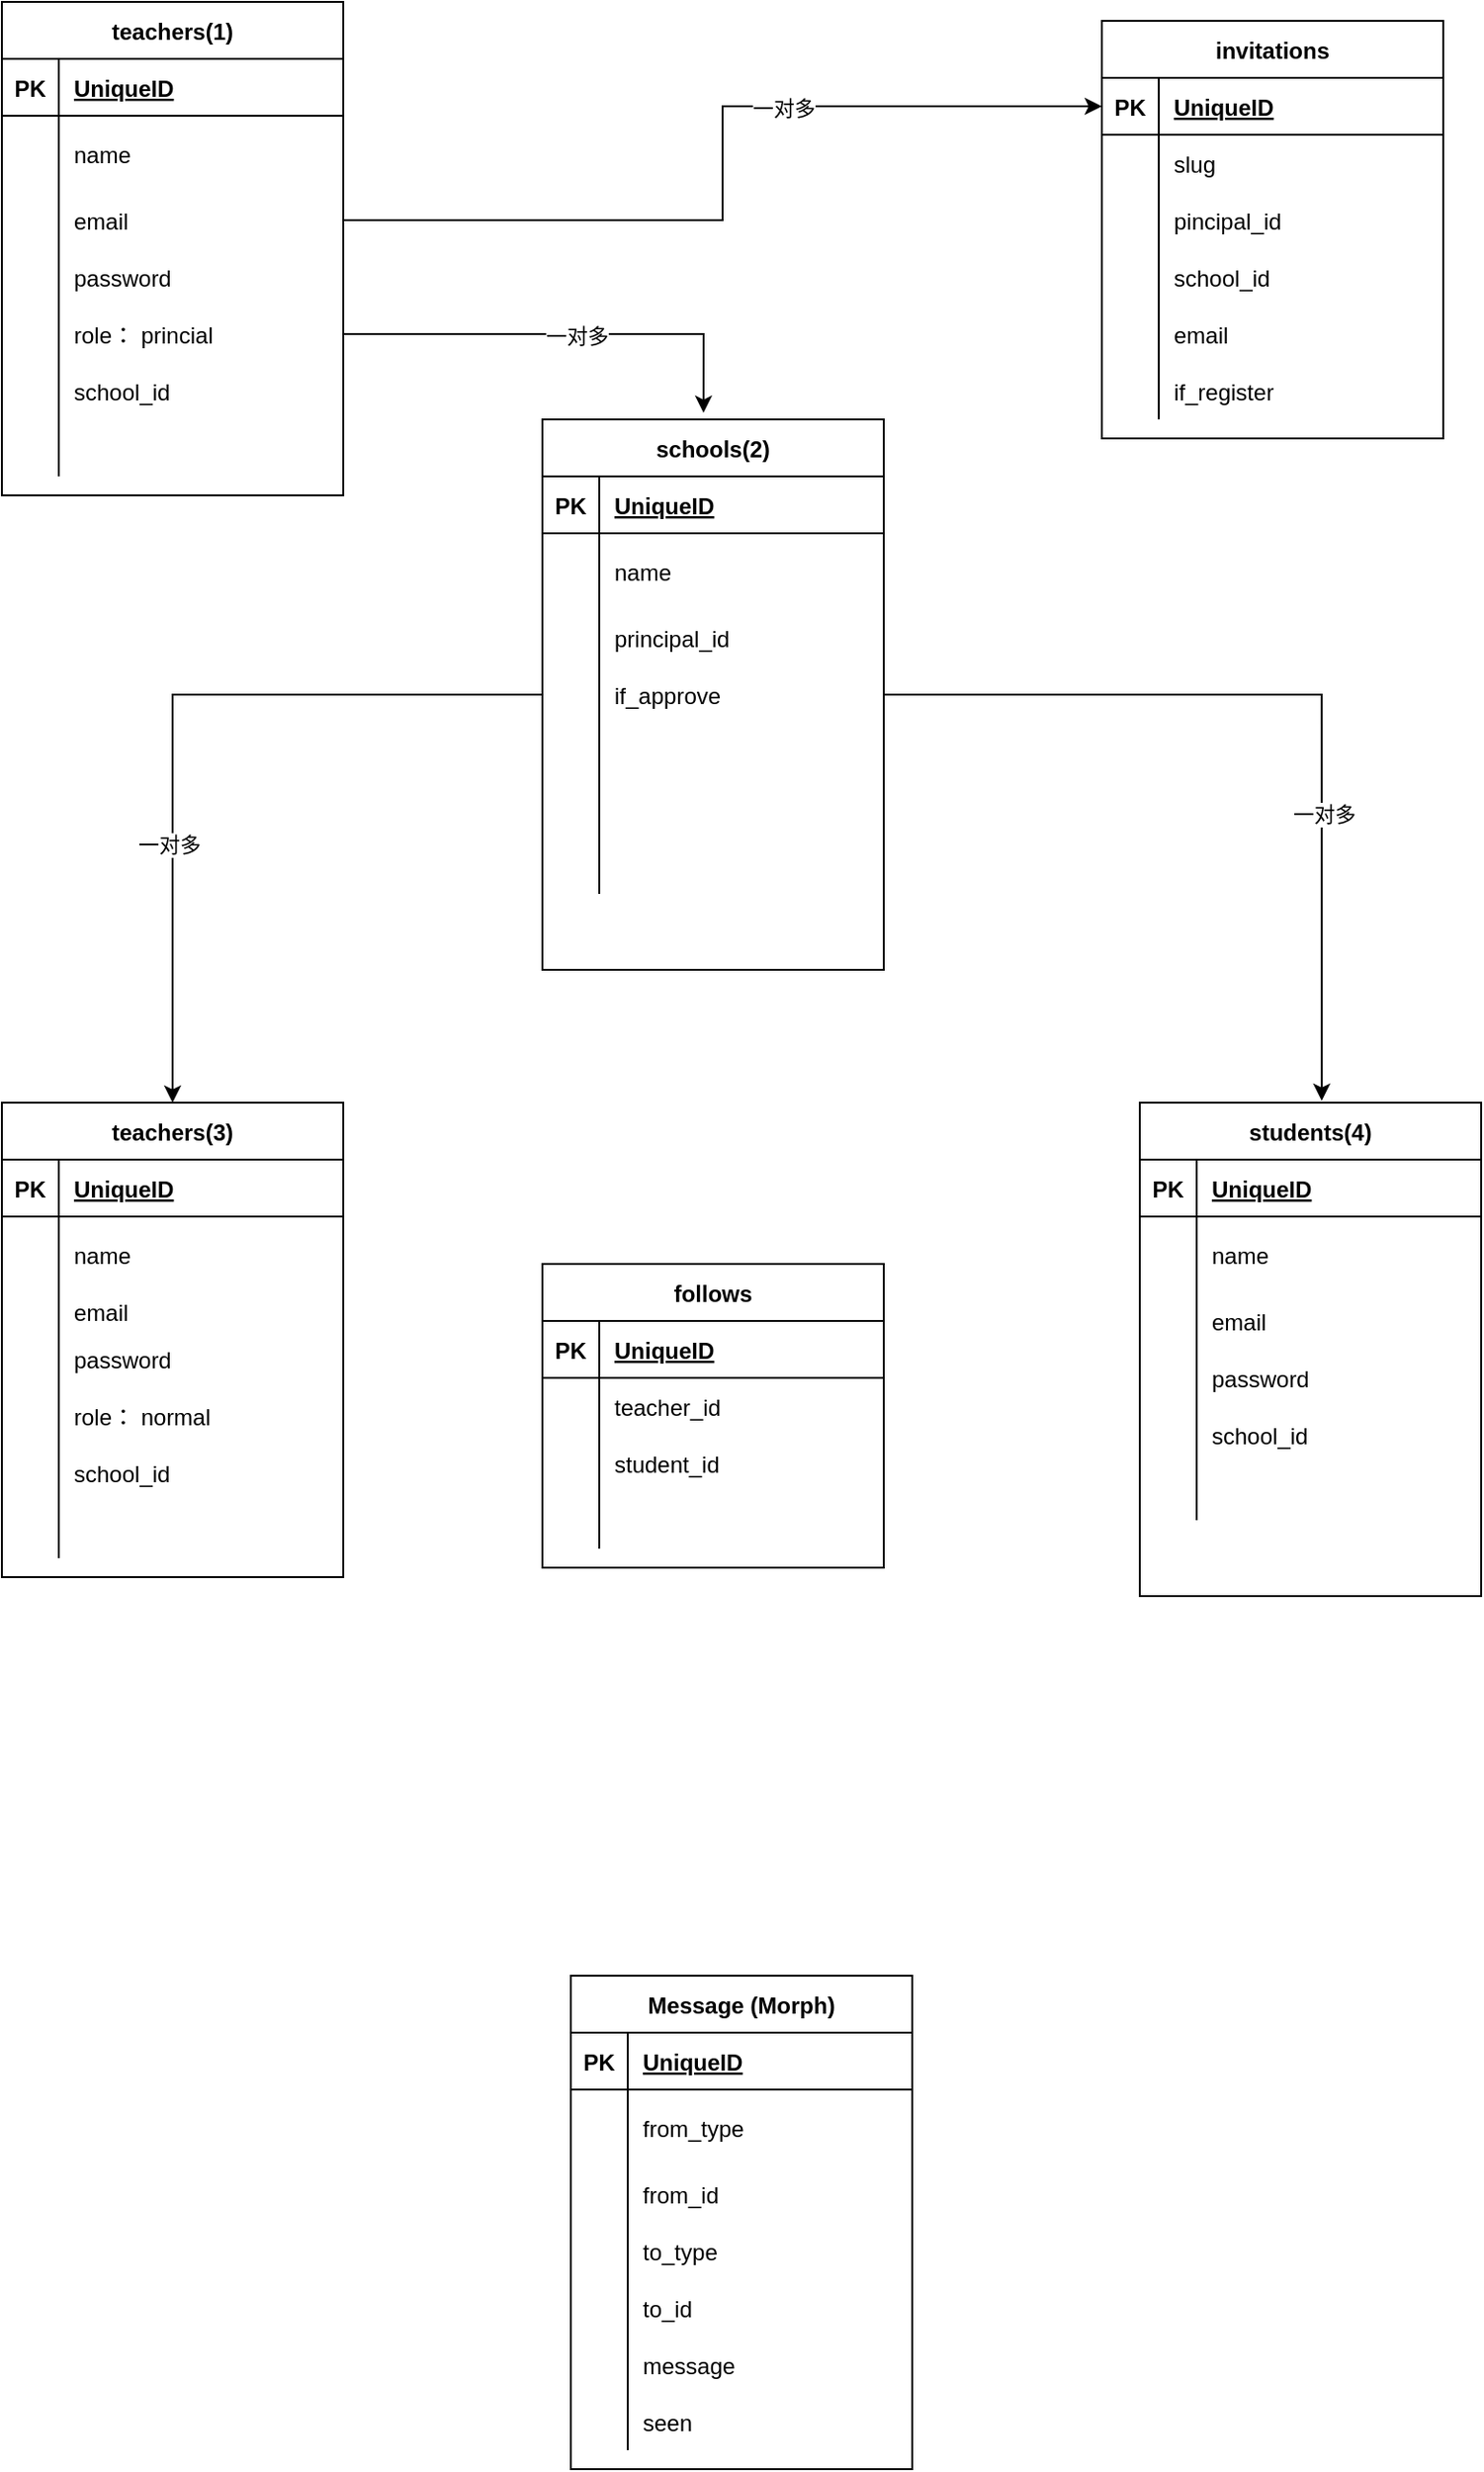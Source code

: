 <mxfile version="15.2.7" type="device"><diagram id="B4UhLJnfFeVCslW86T5w" name="第 1 页"><mxGraphModel dx="1194" dy="1308" grid="1" gridSize="10" guides="1" tooltips="1" connect="1" arrows="1" fold="1" page="1" pageScale="1" pageWidth="850" pageHeight="1100" math="0" shadow="0"><root><mxCell id="0"/><mxCell id="1" parent="0"/><mxCell id="qLatQHyjgsMIK_36WJ_R-4" value="teachers(3)" style="shape=table;startSize=30;container=1;collapsible=1;childLayout=tableLayout;fixedRows=1;rowLines=0;fontStyle=1;align=center;resizeLast=1;" vertex="1" parent="1"><mxGeometry x="35" y="660" width="180" height="250" as="geometry"/></mxCell><mxCell id="qLatQHyjgsMIK_36WJ_R-5" value="" style="shape=partialRectangle;collapsible=0;dropTarget=0;pointerEvents=0;fillColor=none;top=0;left=0;bottom=1;right=0;points=[[0,0.5],[1,0.5]];portConstraint=eastwest;" vertex="1" parent="qLatQHyjgsMIK_36WJ_R-4"><mxGeometry y="30" width="180" height="30" as="geometry"/></mxCell><mxCell id="qLatQHyjgsMIK_36WJ_R-6" value="PK" style="shape=partialRectangle;connectable=0;fillColor=none;top=0;left=0;bottom=0;right=0;fontStyle=1;overflow=hidden;" vertex="1" parent="qLatQHyjgsMIK_36WJ_R-5"><mxGeometry width="30" height="30" as="geometry"/></mxCell><mxCell id="qLatQHyjgsMIK_36WJ_R-7" value="UniqueID" style="shape=partialRectangle;connectable=0;fillColor=none;top=0;left=0;bottom=0;right=0;align=left;spacingLeft=6;fontStyle=5;overflow=hidden;" vertex="1" parent="qLatQHyjgsMIK_36WJ_R-5"><mxGeometry x="30" width="150" height="30" as="geometry"/></mxCell><mxCell id="qLatQHyjgsMIK_36WJ_R-8" value="" style="shape=partialRectangle;collapsible=0;dropTarget=0;pointerEvents=0;fillColor=none;top=0;left=0;bottom=0;right=0;points=[[0,0.5],[1,0.5]];portConstraint=eastwest;" vertex="1" parent="qLatQHyjgsMIK_36WJ_R-4"><mxGeometry y="60" width="180" height="40" as="geometry"/></mxCell><mxCell id="qLatQHyjgsMIK_36WJ_R-9" value="" style="shape=partialRectangle;connectable=0;fillColor=none;top=0;left=0;bottom=0;right=0;editable=1;overflow=hidden;" vertex="1" parent="qLatQHyjgsMIK_36WJ_R-8"><mxGeometry width="30" height="40" as="geometry"/></mxCell><mxCell id="qLatQHyjgsMIK_36WJ_R-10" value="name" style="shape=partialRectangle;connectable=0;fillColor=none;top=0;left=0;bottom=0;right=0;align=left;spacingLeft=6;overflow=hidden;" vertex="1" parent="qLatQHyjgsMIK_36WJ_R-8"><mxGeometry x="30" width="150" height="40" as="geometry"/></mxCell><mxCell id="qLatQHyjgsMIK_36WJ_R-11" value="" style="shape=partialRectangle;collapsible=0;dropTarget=0;pointerEvents=0;fillColor=none;top=0;left=0;bottom=0;right=0;points=[[0,0.5],[1,0.5]];portConstraint=eastwest;" vertex="1" parent="qLatQHyjgsMIK_36WJ_R-4"><mxGeometry y="100" width="180" height="20" as="geometry"/></mxCell><mxCell id="qLatQHyjgsMIK_36WJ_R-12" value="" style="shape=partialRectangle;connectable=0;fillColor=none;top=0;left=0;bottom=0;right=0;editable=1;overflow=hidden;" vertex="1" parent="qLatQHyjgsMIK_36WJ_R-11"><mxGeometry width="30" height="20" as="geometry"/></mxCell><mxCell id="qLatQHyjgsMIK_36WJ_R-13" value="email" style="shape=partialRectangle;connectable=0;fillColor=none;top=0;left=0;bottom=0;right=0;align=left;spacingLeft=6;overflow=hidden;" vertex="1" parent="qLatQHyjgsMIK_36WJ_R-11"><mxGeometry x="30" width="150" height="20" as="geometry"/></mxCell><mxCell id="qLatQHyjgsMIK_36WJ_R-30" value="" style="shape=partialRectangle;collapsible=0;dropTarget=0;pointerEvents=0;fillColor=none;top=0;left=0;bottom=0;right=0;points=[[0,0.5],[1,0.5]];portConstraint=eastwest;" vertex="1" parent="qLatQHyjgsMIK_36WJ_R-4"><mxGeometry y="120" width="180" height="30" as="geometry"/></mxCell><mxCell id="qLatQHyjgsMIK_36WJ_R-31" value="" style="shape=partialRectangle;connectable=0;fillColor=none;top=0;left=0;bottom=0;right=0;editable=1;overflow=hidden;" vertex="1" parent="qLatQHyjgsMIK_36WJ_R-30"><mxGeometry width="30" height="30" as="geometry"/></mxCell><mxCell id="qLatQHyjgsMIK_36WJ_R-32" value="password" style="shape=partialRectangle;connectable=0;fillColor=none;top=0;left=0;bottom=0;right=0;align=left;spacingLeft=6;overflow=hidden;" vertex="1" parent="qLatQHyjgsMIK_36WJ_R-30"><mxGeometry x="30" width="150" height="30" as="geometry"/></mxCell><mxCell id="qLatQHyjgsMIK_36WJ_R-14" value="" style="shape=partialRectangle;collapsible=0;dropTarget=0;pointerEvents=0;fillColor=none;top=0;left=0;bottom=0;right=0;points=[[0,0.5],[1,0.5]];portConstraint=eastwest;" vertex="1" parent="qLatQHyjgsMIK_36WJ_R-4"><mxGeometry y="150" width="180" height="30" as="geometry"/></mxCell><mxCell id="qLatQHyjgsMIK_36WJ_R-15" value="" style="shape=partialRectangle;connectable=0;fillColor=none;top=0;left=0;bottom=0;right=0;editable=1;overflow=hidden;" vertex="1" parent="qLatQHyjgsMIK_36WJ_R-14"><mxGeometry width="30" height="30" as="geometry"/></mxCell><mxCell id="qLatQHyjgsMIK_36WJ_R-16" value="role： normal" style="shape=partialRectangle;connectable=0;fillColor=none;top=0;left=0;bottom=0;right=0;align=left;spacingLeft=6;overflow=hidden;" vertex="1" parent="qLatQHyjgsMIK_36WJ_R-14"><mxGeometry x="30" width="150" height="30" as="geometry"/></mxCell><mxCell id="qLatQHyjgsMIK_36WJ_R-93" value="" style="shape=partialRectangle;collapsible=0;dropTarget=0;pointerEvents=0;fillColor=none;top=0;left=0;bottom=0;right=0;points=[[0,0.5],[1,0.5]];portConstraint=eastwest;" vertex="1" parent="qLatQHyjgsMIK_36WJ_R-4"><mxGeometry y="180" width="180" height="30" as="geometry"/></mxCell><mxCell id="qLatQHyjgsMIK_36WJ_R-94" value="" style="shape=partialRectangle;connectable=0;fillColor=none;top=0;left=0;bottom=0;right=0;editable=1;overflow=hidden;" vertex="1" parent="qLatQHyjgsMIK_36WJ_R-93"><mxGeometry width="30" height="30" as="geometry"/></mxCell><mxCell id="qLatQHyjgsMIK_36WJ_R-95" value="school_id" style="shape=partialRectangle;connectable=0;fillColor=none;top=0;left=0;bottom=0;right=0;align=left;spacingLeft=6;overflow=hidden;" vertex="1" parent="qLatQHyjgsMIK_36WJ_R-93"><mxGeometry x="30" width="150" height="30" as="geometry"/></mxCell><mxCell id="qLatQHyjgsMIK_36WJ_R-49" value="" style="shape=partialRectangle;collapsible=0;dropTarget=0;pointerEvents=0;fillColor=none;top=0;left=0;bottom=0;right=0;points=[[0,0.5],[1,0.5]];portConstraint=eastwest;" vertex="1" parent="qLatQHyjgsMIK_36WJ_R-4"><mxGeometry y="210" width="180" height="30" as="geometry"/></mxCell><mxCell id="qLatQHyjgsMIK_36WJ_R-50" value="" style="shape=partialRectangle;connectable=0;fillColor=none;top=0;left=0;bottom=0;right=0;editable=1;overflow=hidden;" vertex="1" parent="qLatQHyjgsMIK_36WJ_R-49"><mxGeometry width="30" height="30" as="geometry"/></mxCell><mxCell id="qLatQHyjgsMIK_36WJ_R-51" value="" style="shape=partialRectangle;connectable=0;fillColor=none;top=0;left=0;bottom=0;right=0;align=left;spacingLeft=6;overflow=hidden;" vertex="1" parent="qLatQHyjgsMIK_36WJ_R-49"><mxGeometry x="30" width="150" height="30" as="geometry"/></mxCell><mxCell id="qLatQHyjgsMIK_36WJ_R-33" value="students(4)" style="shape=table;startSize=30;container=1;collapsible=1;childLayout=tableLayout;fixedRows=1;rowLines=0;fontStyle=1;align=center;resizeLast=1;" vertex="1" parent="1"><mxGeometry x="635" y="660" width="180" height="260" as="geometry"/></mxCell><mxCell id="qLatQHyjgsMIK_36WJ_R-34" value="" style="shape=partialRectangle;collapsible=0;dropTarget=0;pointerEvents=0;fillColor=none;top=0;left=0;bottom=1;right=0;points=[[0,0.5],[1,0.5]];portConstraint=eastwest;" vertex="1" parent="qLatQHyjgsMIK_36WJ_R-33"><mxGeometry y="30" width="180" height="30" as="geometry"/></mxCell><mxCell id="qLatQHyjgsMIK_36WJ_R-35" value="PK" style="shape=partialRectangle;connectable=0;fillColor=none;top=0;left=0;bottom=0;right=0;fontStyle=1;overflow=hidden;" vertex="1" parent="qLatQHyjgsMIK_36WJ_R-34"><mxGeometry width="30" height="30" as="geometry"/></mxCell><mxCell id="qLatQHyjgsMIK_36WJ_R-36" value="UniqueID" style="shape=partialRectangle;connectable=0;fillColor=none;top=0;left=0;bottom=0;right=0;align=left;spacingLeft=6;fontStyle=5;overflow=hidden;" vertex="1" parent="qLatQHyjgsMIK_36WJ_R-34"><mxGeometry x="30" width="150" height="30" as="geometry"/></mxCell><mxCell id="qLatQHyjgsMIK_36WJ_R-37" value="" style="shape=partialRectangle;collapsible=0;dropTarget=0;pointerEvents=0;fillColor=none;top=0;left=0;bottom=0;right=0;points=[[0,0.5],[1,0.5]];portConstraint=eastwest;" vertex="1" parent="qLatQHyjgsMIK_36WJ_R-33"><mxGeometry y="60" width="180" height="40" as="geometry"/></mxCell><mxCell id="qLatQHyjgsMIK_36WJ_R-38" value="" style="shape=partialRectangle;connectable=0;fillColor=none;top=0;left=0;bottom=0;right=0;editable=1;overflow=hidden;" vertex="1" parent="qLatQHyjgsMIK_36WJ_R-37"><mxGeometry width="30" height="40" as="geometry"/></mxCell><mxCell id="qLatQHyjgsMIK_36WJ_R-39" value="name" style="shape=partialRectangle;connectable=0;fillColor=none;top=0;left=0;bottom=0;right=0;align=left;spacingLeft=6;overflow=hidden;" vertex="1" parent="qLatQHyjgsMIK_36WJ_R-37"><mxGeometry x="30" width="150" height="40" as="geometry"/></mxCell><mxCell id="qLatQHyjgsMIK_36WJ_R-40" value="" style="shape=partialRectangle;collapsible=0;dropTarget=0;pointerEvents=0;fillColor=none;top=0;left=0;bottom=0;right=0;points=[[0,0.5],[1,0.5]];portConstraint=eastwest;" vertex="1" parent="qLatQHyjgsMIK_36WJ_R-33"><mxGeometry y="100" width="180" height="30" as="geometry"/></mxCell><mxCell id="qLatQHyjgsMIK_36WJ_R-41" value="" style="shape=partialRectangle;connectable=0;fillColor=none;top=0;left=0;bottom=0;right=0;editable=1;overflow=hidden;" vertex="1" parent="qLatQHyjgsMIK_36WJ_R-40"><mxGeometry width="30" height="30" as="geometry"/></mxCell><mxCell id="qLatQHyjgsMIK_36WJ_R-42" value="email" style="shape=partialRectangle;connectable=0;fillColor=none;top=0;left=0;bottom=0;right=0;align=left;spacingLeft=6;overflow=hidden;" vertex="1" parent="qLatQHyjgsMIK_36WJ_R-40"><mxGeometry x="30" width="150" height="30" as="geometry"/></mxCell><mxCell id="qLatQHyjgsMIK_36WJ_R-43" value="" style="shape=partialRectangle;collapsible=0;dropTarget=0;pointerEvents=0;fillColor=none;top=0;left=0;bottom=0;right=0;points=[[0,0.5],[1,0.5]];portConstraint=eastwest;" vertex="1" parent="qLatQHyjgsMIK_36WJ_R-33"><mxGeometry y="130" width="180" height="30" as="geometry"/></mxCell><mxCell id="qLatQHyjgsMIK_36WJ_R-44" value="" style="shape=partialRectangle;connectable=0;fillColor=none;top=0;left=0;bottom=0;right=0;editable=1;overflow=hidden;" vertex="1" parent="qLatQHyjgsMIK_36WJ_R-43"><mxGeometry width="30" height="30" as="geometry"/></mxCell><mxCell id="qLatQHyjgsMIK_36WJ_R-45" value="password" style="shape=partialRectangle;connectable=0;fillColor=none;top=0;left=0;bottom=0;right=0;align=left;spacingLeft=6;overflow=hidden;" vertex="1" parent="qLatQHyjgsMIK_36WJ_R-43"><mxGeometry x="30" width="150" height="30" as="geometry"/></mxCell><mxCell id="qLatQHyjgsMIK_36WJ_R-96" value="" style="shape=partialRectangle;collapsible=0;dropTarget=0;pointerEvents=0;fillColor=none;top=0;left=0;bottom=0;right=0;points=[[0,0.5],[1,0.5]];portConstraint=eastwest;" vertex="1" parent="qLatQHyjgsMIK_36WJ_R-33"><mxGeometry y="160" width="180" height="30" as="geometry"/></mxCell><mxCell id="qLatQHyjgsMIK_36WJ_R-97" value="" style="shape=partialRectangle;connectable=0;fillColor=none;top=0;left=0;bottom=0;right=0;editable=1;overflow=hidden;" vertex="1" parent="qLatQHyjgsMIK_36WJ_R-96"><mxGeometry width="30" height="30" as="geometry"/></mxCell><mxCell id="qLatQHyjgsMIK_36WJ_R-98" value="school_id" style="shape=partialRectangle;connectable=0;fillColor=none;top=0;left=0;bottom=0;right=0;align=left;spacingLeft=6;overflow=hidden;" vertex="1" parent="qLatQHyjgsMIK_36WJ_R-96"><mxGeometry x="30" width="150" height="30" as="geometry"/></mxCell><mxCell id="qLatQHyjgsMIK_36WJ_R-46" value="" style="shape=partialRectangle;collapsible=0;dropTarget=0;pointerEvents=0;fillColor=none;top=0;left=0;bottom=0;right=0;points=[[0,0.5],[1,0.5]];portConstraint=eastwest;" vertex="1" parent="qLatQHyjgsMIK_36WJ_R-33"><mxGeometry y="190" width="180" height="30" as="geometry"/></mxCell><mxCell id="qLatQHyjgsMIK_36WJ_R-47" value="" style="shape=partialRectangle;connectable=0;fillColor=none;top=0;left=0;bottom=0;right=0;editable=1;overflow=hidden;" vertex="1" parent="qLatQHyjgsMIK_36WJ_R-46"><mxGeometry width="30" height="30" as="geometry"/></mxCell><mxCell id="qLatQHyjgsMIK_36WJ_R-48" value="" style="shape=partialRectangle;connectable=0;fillColor=none;top=0;left=0;bottom=0;right=0;align=left;spacingLeft=6;overflow=hidden;" vertex="1" parent="qLatQHyjgsMIK_36WJ_R-46"><mxGeometry x="30" width="150" height="30" as="geometry"/></mxCell><mxCell id="qLatQHyjgsMIK_36WJ_R-99" style="edgeStyle=orthogonalEdgeStyle;rounded=0;orthogonalLoop=1;jettySize=auto;html=1;" edge="1" parent="1" source="qLatQHyjgsMIK_36WJ_R-52" target="qLatQHyjgsMIK_36WJ_R-4"><mxGeometry relative="1" as="geometry"/></mxCell><mxCell id="qLatQHyjgsMIK_36WJ_R-100" value="一对多" style="edgeLabel;html=1;align=center;verticalAlign=middle;resizable=0;points=[];" vertex="1" connectable="0" parent="qLatQHyjgsMIK_36WJ_R-99"><mxGeometry x="0.336" y="-2" relative="1" as="geometry"><mxPoint as="offset"/></mxGeometry></mxCell><mxCell id="qLatQHyjgsMIK_36WJ_R-101" style="edgeStyle=orthogonalEdgeStyle;rounded=0;orthogonalLoop=1;jettySize=auto;html=1;entryX=0.533;entryY=-0.004;entryDx=0;entryDy=0;entryPerimeter=0;" edge="1" parent="1" source="qLatQHyjgsMIK_36WJ_R-52" target="qLatQHyjgsMIK_36WJ_R-33"><mxGeometry relative="1" as="geometry"/></mxCell><mxCell id="qLatQHyjgsMIK_36WJ_R-102" value="一对多" style="edgeLabel;html=1;align=center;verticalAlign=middle;resizable=0;points=[];" vertex="1" connectable="0" parent="qLatQHyjgsMIK_36WJ_R-101"><mxGeometry x="0.319" y="1" relative="1" as="geometry"><mxPoint as="offset"/></mxGeometry></mxCell><mxCell id="qLatQHyjgsMIK_36WJ_R-52" value="schools(2)" style="shape=table;startSize=30;container=1;collapsible=1;childLayout=tableLayout;fixedRows=1;rowLines=0;fontStyle=1;align=center;resizeLast=1;" vertex="1" parent="1"><mxGeometry x="320" y="300" width="180" height="290" as="geometry"/></mxCell><mxCell id="qLatQHyjgsMIK_36WJ_R-53" value="" style="shape=partialRectangle;collapsible=0;dropTarget=0;pointerEvents=0;fillColor=none;top=0;left=0;bottom=1;right=0;points=[[0,0.5],[1,0.5]];portConstraint=eastwest;" vertex="1" parent="qLatQHyjgsMIK_36WJ_R-52"><mxGeometry y="30" width="180" height="30" as="geometry"/></mxCell><mxCell id="qLatQHyjgsMIK_36WJ_R-54" value="PK" style="shape=partialRectangle;connectable=0;fillColor=none;top=0;left=0;bottom=0;right=0;fontStyle=1;overflow=hidden;" vertex="1" parent="qLatQHyjgsMIK_36WJ_R-53"><mxGeometry width="30" height="30" as="geometry"/></mxCell><mxCell id="qLatQHyjgsMIK_36WJ_R-55" value="UniqueID" style="shape=partialRectangle;connectable=0;fillColor=none;top=0;left=0;bottom=0;right=0;align=left;spacingLeft=6;fontStyle=5;overflow=hidden;" vertex="1" parent="qLatQHyjgsMIK_36WJ_R-53"><mxGeometry x="30" width="150" height="30" as="geometry"/></mxCell><mxCell id="qLatQHyjgsMIK_36WJ_R-56" value="" style="shape=partialRectangle;collapsible=0;dropTarget=0;pointerEvents=0;fillColor=none;top=0;left=0;bottom=0;right=0;points=[[0,0.5],[1,0.5]];portConstraint=eastwest;" vertex="1" parent="qLatQHyjgsMIK_36WJ_R-52"><mxGeometry y="60" width="180" height="40" as="geometry"/></mxCell><mxCell id="qLatQHyjgsMIK_36WJ_R-57" value="" style="shape=partialRectangle;connectable=0;fillColor=none;top=0;left=0;bottom=0;right=0;editable=1;overflow=hidden;" vertex="1" parent="qLatQHyjgsMIK_36WJ_R-56"><mxGeometry width="30" height="40" as="geometry"/></mxCell><mxCell id="qLatQHyjgsMIK_36WJ_R-58" value="name" style="shape=partialRectangle;connectable=0;fillColor=none;top=0;left=0;bottom=0;right=0;align=left;spacingLeft=6;overflow=hidden;" vertex="1" parent="qLatQHyjgsMIK_36WJ_R-56"><mxGeometry x="30" width="150" height="40" as="geometry"/></mxCell><mxCell id="qLatQHyjgsMIK_36WJ_R-87" value="" style="shape=partialRectangle;collapsible=0;dropTarget=0;pointerEvents=0;fillColor=none;top=0;left=0;bottom=0;right=0;points=[[0,0.5],[1,0.5]];portConstraint=eastwest;" vertex="1" parent="qLatQHyjgsMIK_36WJ_R-52"><mxGeometry y="100" width="180" height="30" as="geometry"/></mxCell><mxCell id="qLatQHyjgsMIK_36WJ_R-88" value="" style="shape=partialRectangle;connectable=0;fillColor=none;top=0;left=0;bottom=0;right=0;editable=1;overflow=hidden;" vertex="1" parent="qLatQHyjgsMIK_36WJ_R-87"><mxGeometry width="30" height="30" as="geometry"/></mxCell><mxCell id="qLatQHyjgsMIK_36WJ_R-89" value="principal_id" style="shape=partialRectangle;connectable=0;fillColor=none;top=0;left=0;bottom=0;right=0;align=left;spacingLeft=6;overflow=hidden;" vertex="1" parent="qLatQHyjgsMIK_36WJ_R-87"><mxGeometry x="30" width="150" height="30" as="geometry"/></mxCell><mxCell id="qLatQHyjgsMIK_36WJ_R-90" value="" style="shape=partialRectangle;collapsible=0;dropTarget=0;pointerEvents=0;fillColor=none;top=0;left=0;bottom=0;right=0;points=[[0,0.5],[1,0.5]];portConstraint=eastwest;" vertex="1" parent="qLatQHyjgsMIK_36WJ_R-52"><mxGeometry y="130" width="180" height="30" as="geometry"/></mxCell><mxCell id="qLatQHyjgsMIK_36WJ_R-91" value="" style="shape=partialRectangle;connectable=0;fillColor=none;top=0;left=0;bottom=0;right=0;editable=1;overflow=hidden;" vertex="1" parent="qLatQHyjgsMIK_36WJ_R-90"><mxGeometry width="30" height="30" as="geometry"/></mxCell><mxCell id="qLatQHyjgsMIK_36WJ_R-92" value="if_approve" style="shape=partialRectangle;connectable=0;fillColor=none;top=0;left=0;bottom=0;right=0;align=left;spacingLeft=6;overflow=hidden;" vertex="1" parent="qLatQHyjgsMIK_36WJ_R-90"><mxGeometry x="30" width="150" height="30" as="geometry"/></mxCell><mxCell id="qLatQHyjgsMIK_36WJ_R-59" value="" style="shape=partialRectangle;collapsible=0;dropTarget=0;pointerEvents=0;fillColor=none;top=0;left=0;bottom=0;right=0;points=[[0,0.5],[1,0.5]];portConstraint=eastwest;" vertex="1" parent="qLatQHyjgsMIK_36WJ_R-52"><mxGeometry y="160" width="180" height="30" as="geometry"/></mxCell><mxCell id="qLatQHyjgsMIK_36WJ_R-60" value="" style="shape=partialRectangle;connectable=0;fillColor=none;top=0;left=0;bottom=0;right=0;editable=1;overflow=hidden;" vertex="1" parent="qLatQHyjgsMIK_36WJ_R-59"><mxGeometry width="30" height="30" as="geometry"/></mxCell><mxCell id="qLatQHyjgsMIK_36WJ_R-61" value="" style="shape=partialRectangle;connectable=0;fillColor=none;top=0;left=0;bottom=0;right=0;align=left;spacingLeft=6;overflow=hidden;" vertex="1" parent="qLatQHyjgsMIK_36WJ_R-59"><mxGeometry x="30" width="150" height="30" as="geometry"/></mxCell><mxCell id="qLatQHyjgsMIK_36WJ_R-62" value="" style="shape=partialRectangle;collapsible=0;dropTarget=0;pointerEvents=0;fillColor=none;top=0;left=0;bottom=0;right=0;points=[[0,0.5],[1,0.5]];portConstraint=eastwest;" vertex="1" parent="qLatQHyjgsMIK_36WJ_R-52"><mxGeometry y="190" width="180" height="30" as="geometry"/></mxCell><mxCell id="qLatQHyjgsMIK_36WJ_R-63" value="" style="shape=partialRectangle;connectable=0;fillColor=none;top=0;left=0;bottom=0;right=0;editable=1;overflow=hidden;" vertex="1" parent="qLatQHyjgsMIK_36WJ_R-62"><mxGeometry width="30" height="30" as="geometry"/></mxCell><mxCell id="qLatQHyjgsMIK_36WJ_R-64" value="" style="shape=partialRectangle;connectable=0;fillColor=none;top=0;left=0;bottom=0;right=0;align=left;spacingLeft=6;overflow=hidden;" vertex="1" parent="qLatQHyjgsMIK_36WJ_R-62"><mxGeometry x="30" width="150" height="30" as="geometry"/></mxCell><mxCell id="qLatQHyjgsMIK_36WJ_R-65" value="" style="shape=partialRectangle;collapsible=0;dropTarget=0;pointerEvents=0;fillColor=none;top=0;left=0;bottom=0;right=0;points=[[0,0.5],[1,0.5]];portConstraint=eastwest;" vertex="1" parent="qLatQHyjgsMIK_36WJ_R-52"><mxGeometry y="220" width="180" height="30" as="geometry"/></mxCell><mxCell id="qLatQHyjgsMIK_36WJ_R-66" value="" style="shape=partialRectangle;connectable=0;fillColor=none;top=0;left=0;bottom=0;right=0;editable=1;overflow=hidden;" vertex="1" parent="qLatQHyjgsMIK_36WJ_R-65"><mxGeometry width="30" height="30" as="geometry"/></mxCell><mxCell id="qLatQHyjgsMIK_36WJ_R-67" value="" style="shape=partialRectangle;connectable=0;fillColor=none;top=0;left=0;bottom=0;right=0;align=left;spacingLeft=6;overflow=hidden;" vertex="1" parent="qLatQHyjgsMIK_36WJ_R-65"><mxGeometry x="30" width="150" height="30" as="geometry"/></mxCell><mxCell id="qLatQHyjgsMIK_36WJ_R-103" value="teachers(1)" style="shape=table;startSize=30;container=1;collapsible=1;childLayout=tableLayout;fixedRows=1;rowLines=0;fontStyle=1;align=center;resizeLast=1;" vertex="1" parent="1"><mxGeometry x="35" y="80" width="180" height="260" as="geometry"/></mxCell><mxCell id="qLatQHyjgsMIK_36WJ_R-104" value="" style="shape=partialRectangle;collapsible=0;dropTarget=0;pointerEvents=0;fillColor=none;top=0;left=0;bottom=1;right=0;points=[[0,0.5],[1,0.5]];portConstraint=eastwest;" vertex="1" parent="qLatQHyjgsMIK_36WJ_R-103"><mxGeometry y="30" width="180" height="30" as="geometry"/></mxCell><mxCell id="qLatQHyjgsMIK_36WJ_R-105" value="PK" style="shape=partialRectangle;connectable=0;fillColor=none;top=0;left=0;bottom=0;right=0;fontStyle=1;overflow=hidden;" vertex="1" parent="qLatQHyjgsMIK_36WJ_R-104"><mxGeometry width="30" height="30" as="geometry"/></mxCell><mxCell id="qLatQHyjgsMIK_36WJ_R-106" value="UniqueID" style="shape=partialRectangle;connectable=0;fillColor=none;top=0;left=0;bottom=0;right=0;align=left;spacingLeft=6;fontStyle=5;overflow=hidden;" vertex="1" parent="qLatQHyjgsMIK_36WJ_R-104"><mxGeometry x="30" width="150" height="30" as="geometry"/></mxCell><mxCell id="qLatQHyjgsMIK_36WJ_R-107" value="" style="shape=partialRectangle;collapsible=0;dropTarget=0;pointerEvents=0;fillColor=none;top=0;left=0;bottom=0;right=0;points=[[0,0.5],[1,0.5]];portConstraint=eastwest;" vertex="1" parent="qLatQHyjgsMIK_36WJ_R-103"><mxGeometry y="60" width="180" height="40" as="geometry"/></mxCell><mxCell id="qLatQHyjgsMIK_36WJ_R-108" value="" style="shape=partialRectangle;connectable=0;fillColor=none;top=0;left=0;bottom=0;right=0;editable=1;overflow=hidden;" vertex="1" parent="qLatQHyjgsMIK_36WJ_R-107"><mxGeometry width="30" height="40" as="geometry"/></mxCell><mxCell id="qLatQHyjgsMIK_36WJ_R-109" value="name" style="shape=partialRectangle;connectable=0;fillColor=none;top=0;left=0;bottom=0;right=0;align=left;spacingLeft=6;overflow=hidden;" vertex="1" parent="qLatQHyjgsMIK_36WJ_R-107"><mxGeometry x="30" width="150" height="40" as="geometry"/></mxCell><mxCell id="qLatQHyjgsMIK_36WJ_R-110" value="" style="shape=partialRectangle;collapsible=0;dropTarget=0;pointerEvents=0;fillColor=none;top=0;left=0;bottom=0;right=0;points=[[0,0.5],[1,0.5]];portConstraint=eastwest;" vertex="1" parent="qLatQHyjgsMIK_36WJ_R-103"><mxGeometry y="100" width="180" height="30" as="geometry"/></mxCell><mxCell id="qLatQHyjgsMIK_36WJ_R-111" value="" style="shape=partialRectangle;connectable=0;fillColor=none;top=0;left=0;bottom=0;right=0;editable=1;overflow=hidden;" vertex="1" parent="qLatQHyjgsMIK_36WJ_R-110"><mxGeometry width="30" height="30" as="geometry"/></mxCell><mxCell id="qLatQHyjgsMIK_36WJ_R-112" value="email" style="shape=partialRectangle;connectable=0;fillColor=none;top=0;left=0;bottom=0;right=0;align=left;spacingLeft=6;overflow=hidden;" vertex="1" parent="qLatQHyjgsMIK_36WJ_R-110"><mxGeometry x="30" width="150" height="30" as="geometry"/></mxCell><mxCell id="qLatQHyjgsMIK_36WJ_R-113" value="" style="shape=partialRectangle;collapsible=0;dropTarget=0;pointerEvents=0;fillColor=none;top=0;left=0;bottom=0;right=0;points=[[0,0.5],[1,0.5]];portConstraint=eastwest;" vertex="1" parent="qLatQHyjgsMIK_36WJ_R-103"><mxGeometry y="130" width="180" height="30" as="geometry"/></mxCell><mxCell id="qLatQHyjgsMIK_36WJ_R-114" value="" style="shape=partialRectangle;connectable=0;fillColor=none;top=0;left=0;bottom=0;right=0;editable=1;overflow=hidden;" vertex="1" parent="qLatQHyjgsMIK_36WJ_R-113"><mxGeometry width="30" height="30" as="geometry"/></mxCell><mxCell id="qLatQHyjgsMIK_36WJ_R-115" value="password" style="shape=partialRectangle;connectable=0;fillColor=none;top=0;left=0;bottom=0;right=0;align=left;spacingLeft=6;overflow=hidden;" vertex="1" parent="qLatQHyjgsMIK_36WJ_R-113"><mxGeometry x="30" width="150" height="30" as="geometry"/></mxCell><mxCell id="qLatQHyjgsMIK_36WJ_R-116" value="" style="shape=partialRectangle;collapsible=0;dropTarget=0;pointerEvents=0;fillColor=none;top=0;left=0;bottom=0;right=0;points=[[0,0.5],[1,0.5]];portConstraint=eastwest;" vertex="1" parent="qLatQHyjgsMIK_36WJ_R-103"><mxGeometry y="160" width="180" height="30" as="geometry"/></mxCell><mxCell id="qLatQHyjgsMIK_36WJ_R-117" value="" style="shape=partialRectangle;connectable=0;fillColor=none;top=0;left=0;bottom=0;right=0;editable=1;overflow=hidden;" vertex="1" parent="qLatQHyjgsMIK_36WJ_R-116"><mxGeometry width="30" height="30" as="geometry"/></mxCell><mxCell id="qLatQHyjgsMIK_36WJ_R-118" value="role： princial" style="shape=partialRectangle;connectable=0;fillColor=none;top=0;left=0;bottom=0;right=0;align=left;spacingLeft=6;overflow=hidden;" vertex="1" parent="qLatQHyjgsMIK_36WJ_R-116"><mxGeometry x="30" width="150" height="30" as="geometry"/></mxCell><mxCell id="qLatQHyjgsMIK_36WJ_R-119" value="" style="shape=partialRectangle;collapsible=0;dropTarget=0;pointerEvents=0;fillColor=none;top=0;left=0;bottom=0;right=0;points=[[0,0.5],[1,0.5]];portConstraint=eastwest;" vertex="1" parent="qLatQHyjgsMIK_36WJ_R-103"><mxGeometry y="190" width="180" height="30" as="geometry"/></mxCell><mxCell id="qLatQHyjgsMIK_36WJ_R-120" value="" style="shape=partialRectangle;connectable=0;fillColor=none;top=0;left=0;bottom=0;right=0;editable=1;overflow=hidden;" vertex="1" parent="qLatQHyjgsMIK_36WJ_R-119"><mxGeometry width="30" height="30" as="geometry"/></mxCell><mxCell id="qLatQHyjgsMIK_36WJ_R-121" value="school_id" style="shape=partialRectangle;connectable=0;fillColor=none;top=0;left=0;bottom=0;right=0;align=left;spacingLeft=6;overflow=hidden;" vertex="1" parent="qLatQHyjgsMIK_36WJ_R-119"><mxGeometry x="30" width="150" height="30" as="geometry"/></mxCell><mxCell id="qLatQHyjgsMIK_36WJ_R-122" value="" style="shape=partialRectangle;collapsible=0;dropTarget=0;pointerEvents=0;fillColor=none;top=0;left=0;bottom=0;right=0;points=[[0,0.5],[1,0.5]];portConstraint=eastwest;" vertex="1" parent="qLatQHyjgsMIK_36WJ_R-103"><mxGeometry y="220" width="180" height="30" as="geometry"/></mxCell><mxCell id="qLatQHyjgsMIK_36WJ_R-123" value="" style="shape=partialRectangle;connectable=0;fillColor=none;top=0;left=0;bottom=0;right=0;editable=1;overflow=hidden;" vertex="1" parent="qLatQHyjgsMIK_36WJ_R-122"><mxGeometry width="30" height="30" as="geometry"/></mxCell><mxCell id="qLatQHyjgsMIK_36WJ_R-124" value="" style="shape=partialRectangle;connectable=0;fillColor=none;top=0;left=0;bottom=0;right=0;align=left;spacingLeft=6;overflow=hidden;" vertex="1" parent="qLatQHyjgsMIK_36WJ_R-122"><mxGeometry x="30" width="150" height="30" as="geometry"/></mxCell><mxCell id="qLatQHyjgsMIK_36WJ_R-125" style="edgeStyle=orthogonalEdgeStyle;rounded=0;orthogonalLoop=1;jettySize=auto;html=1;entryX=0.472;entryY=-0.012;entryDx=0;entryDy=0;entryPerimeter=0;" edge="1" parent="1" source="qLatQHyjgsMIK_36WJ_R-116" target="qLatQHyjgsMIK_36WJ_R-52"><mxGeometry relative="1" as="geometry"/></mxCell><mxCell id="qLatQHyjgsMIK_36WJ_R-126" value="一对多" style="edgeLabel;html=1;align=center;verticalAlign=middle;resizable=0;points=[];" vertex="1" connectable="0" parent="qLatQHyjgsMIK_36WJ_R-125"><mxGeometry x="0.058" y="-1" relative="1" as="geometry"><mxPoint as="offset"/></mxGeometry></mxCell><mxCell id="qLatQHyjgsMIK_36WJ_R-127" value="invitations" style="shape=table;startSize=30;container=1;collapsible=1;childLayout=tableLayout;fixedRows=1;rowLines=0;fontStyle=1;align=center;resizeLast=1;" vertex="1" parent="1"><mxGeometry x="615" y="90" width="180" height="220" as="geometry"/></mxCell><mxCell id="qLatQHyjgsMIK_36WJ_R-128" value="" style="shape=partialRectangle;collapsible=0;dropTarget=0;pointerEvents=0;fillColor=none;top=0;left=0;bottom=1;right=0;points=[[0,0.5],[1,0.5]];portConstraint=eastwest;" vertex="1" parent="qLatQHyjgsMIK_36WJ_R-127"><mxGeometry y="30" width="180" height="30" as="geometry"/></mxCell><mxCell id="qLatQHyjgsMIK_36WJ_R-129" value="PK" style="shape=partialRectangle;connectable=0;fillColor=none;top=0;left=0;bottom=0;right=0;fontStyle=1;overflow=hidden;" vertex="1" parent="qLatQHyjgsMIK_36WJ_R-128"><mxGeometry width="30" height="30" as="geometry"/></mxCell><mxCell id="qLatQHyjgsMIK_36WJ_R-130" value="UniqueID" style="shape=partialRectangle;connectable=0;fillColor=none;top=0;left=0;bottom=0;right=0;align=left;spacingLeft=6;fontStyle=5;overflow=hidden;" vertex="1" parent="qLatQHyjgsMIK_36WJ_R-128"><mxGeometry x="30" width="150" height="30" as="geometry"/></mxCell><mxCell id="qLatQHyjgsMIK_36WJ_R-131" value="" style="shape=partialRectangle;collapsible=0;dropTarget=0;pointerEvents=0;fillColor=none;top=0;left=0;bottom=0;right=0;points=[[0,0.5],[1,0.5]];portConstraint=eastwest;" vertex="1" parent="qLatQHyjgsMIK_36WJ_R-127"><mxGeometry y="60" width="180" height="30" as="geometry"/></mxCell><mxCell id="qLatQHyjgsMIK_36WJ_R-132" value="" style="shape=partialRectangle;connectable=0;fillColor=none;top=0;left=0;bottom=0;right=0;editable=1;overflow=hidden;" vertex="1" parent="qLatQHyjgsMIK_36WJ_R-131"><mxGeometry width="30" height="30" as="geometry"/></mxCell><mxCell id="qLatQHyjgsMIK_36WJ_R-133" value="slug" style="shape=partialRectangle;connectable=0;fillColor=none;top=0;left=0;bottom=0;right=0;align=left;spacingLeft=6;overflow=hidden;" vertex="1" parent="qLatQHyjgsMIK_36WJ_R-131"><mxGeometry x="30" width="150" height="30" as="geometry"/></mxCell><mxCell id="qLatQHyjgsMIK_36WJ_R-134" value="" style="shape=partialRectangle;collapsible=0;dropTarget=0;pointerEvents=0;fillColor=none;top=0;left=0;bottom=0;right=0;points=[[0,0.5],[1,0.5]];portConstraint=eastwest;" vertex="1" parent="qLatQHyjgsMIK_36WJ_R-127"><mxGeometry y="90" width="180" height="30" as="geometry"/></mxCell><mxCell id="qLatQHyjgsMIK_36WJ_R-135" value="" style="shape=partialRectangle;connectable=0;fillColor=none;top=0;left=0;bottom=0;right=0;editable=1;overflow=hidden;" vertex="1" parent="qLatQHyjgsMIK_36WJ_R-134"><mxGeometry width="30" height="30" as="geometry"/></mxCell><mxCell id="qLatQHyjgsMIK_36WJ_R-136" value="pincipal_id" style="shape=partialRectangle;connectable=0;fillColor=none;top=0;left=0;bottom=0;right=0;align=left;spacingLeft=6;overflow=hidden;" vertex="1" parent="qLatQHyjgsMIK_36WJ_R-134"><mxGeometry x="30" width="150" height="30" as="geometry"/></mxCell><mxCell id="qLatQHyjgsMIK_36WJ_R-137" value="" style="shape=partialRectangle;collapsible=0;dropTarget=0;pointerEvents=0;fillColor=none;top=0;left=0;bottom=0;right=0;points=[[0,0.5],[1,0.5]];portConstraint=eastwest;" vertex="1" parent="qLatQHyjgsMIK_36WJ_R-127"><mxGeometry y="120" width="180" height="30" as="geometry"/></mxCell><mxCell id="qLatQHyjgsMIK_36WJ_R-138" value="" style="shape=partialRectangle;connectable=0;fillColor=none;top=0;left=0;bottom=0;right=0;editable=1;overflow=hidden;" vertex="1" parent="qLatQHyjgsMIK_36WJ_R-137"><mxGeometry width="30" height="30" as="geometry"/></mxCell><mxCell id="qLatQHyjgsMIK_36WJ_R-139" value="school_id" style="shape=partialRectangle;connectable=0;fillColor=none;top=0;left=0;bottom=0;right=0;align=left;spacingLeft=6;overflow=hidden;" vertex="1" parent="qLatQHyjgsMIK_36WJ_R-137"><mxGeometry x="30" width="150" height="30" as="geometry"/></mxCell><mxCell id="qLatQHyjgsMIK_36WJ_R-140" value="" style="shape=partialRectangle;collapsible=0;dropTarget=0;pointerEvents=0;fillColor=none;top=0;left=0;bottom=0;right=0;points=[[0,0.5],[1,0.5]];portConstraint=eastwest;" vertex="1" parent="qLatQHyjgsMIK_36WJ_R-127"><mxGeometry y="150" width="180" height="30" as="geometry"/></mxCell><mxCell id="qLatQHyjgsMIK_36WJ_R-141" value="" style="shape=partialRectangle;connectable=0;fillColor=none;top=0;left=0;bottom=0;right=0;editable=1;overflow=hidden;" vertex="1" parent="qLatQHyjgsMIK_36WJ_R-140"><mxGeometry width="30" height="30" as="geometry"/></mxCell><mxCell id="qLatQHyjgsMIK_36WJ_R-142" value="email" style="shape=partialRectangle;connectable=0;fillColor=none;top=0;left=0;bottom=0;right=0;align=left;spacingLeft=6;overflow=hidden;" vertex="1" parent="qLatQHyjgsMIK_36WJ_R-140"><mxGeometry x="30" width="150" height="30" as="geometry"/></mxCell><mxCell id="qLatQHyjgsMIK_36WJ_R-144" value="" style="shape=partialRectangle;collapsible=0;dropTarget=0;pointerEvents=0;fillColor=none;top=0;left=0;bottom=0;right=0;points=[[0,0.5],[1,0.5]];portConstraint=eastwest;" vertex="1" parent="qLatQHyjgsMIK_36WJ_R-127"><mxGeometry y="180" width="180" height="30" as="geometry"/></mxCell><mxCell id="qLatQHyjgsMIK_36WJ_R-145" value="" style="shape=partialRectangle;connectable=0;fillColor=none;top=0;left=0;bottom=0;right=0;editable=1;overflow=hidden;" vertex="1" parent="qLatQHyjgsMIK_36WJ_R-144"><mxGeometry width="30" height="30" as="geometry"/></mxCell><mxCell id="qLatQHyjgsMIK_36WJ_R-146" value="if_register" style="shape=partialRectangle;connectable=0;fillColor=none;top=0;left=0;bottom=0;right=0;align=left;spacingLeft=6;overflow=hidden;" vertex="1" parent="qLatQHyjgsMIK_36WJ_R-144"><mxGeometry x="30" width="150" height="30" as="geometry"/></mxCell><mxCell id="qLatQHyjgsMIK_36WJ_R-147" style="edgeStyle=orthogonalEdgeStyle;rounded=0;orthogonalLoop=1;jettySize=auto;html=1;entryX=0;entryY=0.5;entryDx=0;entryDy=0;" edge="1" parent="1" source="qLatQHyjgsMIK_36WJ_R-110" target="qLatQHyjgsMIK_36WJ_R-128"><mxGeometry relative="1" as="geometry"/></mxCell><mxCell id="qLatQHyjgsMIK_36WJ_R-148" value="一对多" style="edgeLabel;html=1;align=center;verticalAlign=middle;resizable=0;points=[];" vertex="1" connectable="0" parent="qLatQHyjgsMIK_36WJ_R-147"><mxGeometry x="0.267" y="-1" relative="1" as="geometry"><mxPoint as="offset"/></mxGeometry></mxCell><mxCell id="qLatQHyjgsMIK_36WJ_R-149" value="follows" style="shape=table;startSize=30;container=1;collapsible=1;childLayout=tableLayout;fixedRows=1;rowLines=0;fontStyle=1;align=center;resizeLast=1;" vertex="1" parent="1"><mxGeometry x="320" y="745" width="180" height="160" as="geometry"/></mxCell><mxCell id="qLatQHyjgsMIK_36WJ_R-150" value="" style="shape=partialRectangle;collapsible=0;dropTarget=0;pointerEvents=0;fillColor=none;top=0;left=0;bottom=1;right=0;points=[[0,0.5],[1,0.5]];portConstraint=eastwest;" vertex="1" parent="qLatQHyjgsMIK_36WJ_R-149"><mxGeometry y="30" width="180" height="30" as="geometry"/></mxCell><mxCell id="qLatQHyjgsMIK_36WJ_R-151" value="PK" style="shape=partialRectangle;connectable=0;fillColor=none;top=0;left=0;bottom=0;right=0;fontStyle=1;overflow=hidden;" vertex="1" parent="qLatQHyjgsMIK_36WJ_R-150"><mxGeometry width="30" height="30" as="geometry"/></mxCell><mxCell id="qLatQHyjgsMIK_36WJ_R-152" value="UniqueID" style="shape=partialRectangle;connectable=0;fillColor=none;top=0;left=0;bottom=0;right=0;align=left;spacingLeft=6;fontStyle=5;overflow=hidden;" vertex="1" parent="qLatQHyjgsMIK_36WJ_R-150"><mxGeometry x="30" width="150" height="30" as="geometry"/></mxCell><mxCell id="qLatQHyjgsMIK_36WJ_R-153" value="" style="shape=partialRectangle;collapsible=0;dropTarget=0;pointerEvents=0;fillColor=none;top=0;left=0;bottom=0;right=0;points=[[0,0.5],[1,0.5]];portConstraint=eastwest;" vertex="1" parent="qLatQHyjgsMIK_36WJ_R-149"><mxGeometry y="60" width="180" height="30" as="geometry"/></mxCell><mxCell id="qLatQHyjgsMIK_36WJ_R-154" value="" style="shape=partialRectangle;connectable=0;fillColor=none;top=0;left=0;bottom=0;right=0;editable=1;overflow=hidden;" vertex="1" parent="qLatQHyjgsMIK_36WJ_R-153"><mxGeometry width="30" height="30" as="geometry"/></mxCell><mxCell id="qLatQHyjgsMIK_36WJ_R-155" value="teacher_id" style="shape=partialRectangle;connectable=0;fillColor=none;top=0;left=0;bottom=0;right=0;align=left;spacingLeft=6;overflow=hidden;" vertex="1" parent="qLatQHyjgsMIK_36WJ_R-153"><mxGeometry x="30" width="150" height="30" as="geometry"/></mxCell><mxCell id="qLatQHyjgsMIK_36WJ_R-156" value="" style="shape=partialRectangle;collapsible=0;dropTarget=0;pointerEvents=0;fillColor=none;top=0;left=0;bottom=0;right=0;points=[[0,0.5],[1,0.5]];portConstraint=eastwest;" vertex="1" parent="qLatQHyjgsMIK_36WJ_R-149"><mxGeometry y="90" width="180" height="30" as="geometry"/></mxCell><mxCell id="qLatQHyjgsMIK_36WJ_R-157" value="" style="shape=partialRectangle;connectable=0;fillColor=none;top=0;left=0;bottom=0;right=0;editable=1;overflow=hidden;" vertex="1" parent="qLatQHyjgsMIK_36WJ_R-156"><mxGeometry width="30" height="30" as="geometry"/></mxCell><mxCell id="qLatQHyjgsMIK_36WJ_R-158" value="student_id" style="shape=partialRectangle;connectable=0;fillColor=none;top=0;left=0;bottom=0;right=0;align=left;spacingLeft=6;overflow=hidden;" vertex="1" parent="qLatQHyjgsMIK_36WJ_R-156"><mxGeometry x="30" width="150" height="30" as="geometry"/></mxCell><mxCell id="qLatQHyjgsMIK_36WJ_R-159" value="" style="shape=partialRectangle;collapsible=0;dropTarget=0;pointerEvents=0;fillColor=none;top=0;left=0;bottom=0;right=0;points=[[0,0.5],[1,0.5]];portConstraint=eastwest;" vertex="1" parent="qLatQHyjgsMIK_36WJ_R-149"><mxGeometry y="120" width="180" height="30" as="geometry"/></mxCell><mxCell id="qLatQHyjgsMIK_36WJ_R-160" value="" style="shape=partialRectangle;connectable=0;fillColor=none;top=0;left=0;bottom=0;right=0;editable=1;overflow=hidden;" vertex="1" parent="qLatQHyjgsMIK_36WJ_R-159"><mxGeometry width="30" height="30" as="geometry"/></mxCell><mxCell id="qLatQHyjgsMIK_36WJ_R-161" value="" style="shape=partialRectangle;connectable=0;fillColor=none;top=0;left=0;bottom=0;right=0;align=left;spacingLeft=6;overflow=hidden;" vertex="1" parent="qLatQHyjgsMIK_36WJ_R-159"><mxGeometry x="30" width="150" height="30" as="geometry"/></mxCell><mxCell id="qLatQHyjgsMIK_36WJ_R-162" value="Message (Morph)" style="shape=table;startSize=30;container=1;collapsible=1;childLayout=tableLayout;fixedRows=1;rowLines=0;fontStyle=1;align=center;resizeLast=1;" vertex="1" parent="1"><mxGeometry x="335" y="1120" width="180" height="260" as="geometry"/></mxCell><mxCell id="qLatQHyjgsMIK_36WJ_R-163" value="" style="shape=partialRectangle;collapsible=0;dropTarget=0;pointerEvents=0;fillColor=none;top=0;left=0;bottom=1;right=0;points=[[0,0.5],[1,0.5]];portConstraint=eastwest;" vertex="1" parent="qLatQHyjgsMIK_36WJ_R-162"><mxGeometry y="30" width="180" height="30" as="geometry"/></mxCell><mxCell id="qLatQHyjgsMIK_36WJ_R-164" value="PK" style="shape=partialRectangle;connectable=0;fillColor=none;top=0;left=0;bottom=0;right=0;fontStyle=1;overflow=hidden;" vertex="1" parent="qLatQHyjgsMIK_36WJ_R-163"><mxGeometry width="30" height="30" as="geometry"/></mxCell><mxCell id="qLatQHyjgsMIK_36WJ_R-165" value="UniqueID" style="shape=partialRectangle;connectable=0;fillColor=none;top=0;left=0;bottom=0;right=0;align=left;spacingLeft=6;fontStyle=5;overflow=hidden;" vertex="1" parent="qLatQHyjgsMIK_36WJ_R-163"><mxGeometry x="30" width="150" height="30" as="geometry"/></mxCell><mxCell id="qLatQHyjgsMIK_36WJ_R-166" value="" style="shape=partialRectangle;collapsible=0;dropTarget=0;pointerEvents=0;fillColor=none;top=0;left=0;bottom=0;right=0;points=[[0,0.5],[1,0.5]];portConstraint=eastwest;" vertex="1" parent="qLatQHyjgsMIK_36WJ_R-162"><mxGeometry y="60" width="180" height="40" as="geometry"/></mxCell><mxCell id="qLatQHyjgsMIK_36WJ_R-167" value="" style="shape=partialRectangle;connectable=0;fillColor=none;top=0;left=0;bottom=0;right=0;editable=1;overflow=hidden;" vertex="1" parent="qLatQHyjgsMIK_36WJ_R-166"><mxGeometry width="30" height="40" as="geometry"/></mxCell><mxCell id="qLatQHyjgsMIK_36WJ_R-168" value="from_type" style="shape=partialRectangle;connectable=0;fillColor=none;top=0;left=0;bottom=0;right=0;align=left;spacingLeft=6;overflow=hidden;" vertex="1" parent="qLatQHyjgsMIK_36WJ_R-166"><mxGeometry x="30" width="150" height="40" as="geometry"/></mxCell><mxCell id="qLatQHyjgsMIK_36WJ_R-169" value="" style="shape=partialRectangle;collapsible=0;dropTarget=0;pointerEvents=0;fillColor=none;top=0;left=0;bottom=0;right=0;points=[[0,0.5],[1,0.5]];portConstraint=eastwest;" vertex="1" parent="qLatQHyjgsMIK_36WJ_R-162"><mxGeometry y="100" width="180" height="30" as="geometry"/></mxCell><mxCell id="qLatQHyjgsMIK_36WJ_R-170" value="" style="shape=partialRectangle;connectable=0;fillColor=none;top=0;left=0;bottom=0;right=0;editable=1;overflow=hidden;" vertex="1" parent="qLatQHyjgsMIK_36WJ_R-169"><mxGeometry width="30" height="30" as="geometry"/></mxCell><mxCell id="qLatQHyjgsMIK_36WJ_R-171" value="from_id" style="shape=partialRectangle;connectable=0;fillColor=none;top=0;left=0;bottom=0;right=0;align=left;spacingLeft=6;overflow=hidden;" vertex="1" parent="qLatQHyjgsMIK_36WJ_R-169"><mxGeometry x="30" width="150" height="30" as="geometry"/></mxCell><mxCell id="qLatQHyjgsMIK_36WJ_R-172" value="" style="shape=partialRectangle;collapsible=0;dropTarget=0;pointerEvents=0;fillColor=none;top=0;left=0;bottom=0;right=0;points=[[0,0.5],[1,0.5]];portConstraint=eastwest;" vertex="1" parent="qLatQHyjgsMIK_36WJ_R-162"><mxGeometry y="130" width="180" height="30" as="geometry"/></mxCell><mxCell id="qLatQHyjgsMIK_36WJ_R-173" value="" style="shape=partialRectangle;connectable=0;fillColor=none;top=0;left=0;bottom=0;right=0;editable=1;overflow=hidden;" vertex="1" parent="qLatQHyjgsMIK_36WJ_R-172"><mxGeometry width="30" height="30" as="geometry"/></mxCell><mxCell id="qLatQHyjgsMIK_36WJ_R-174" value="to_type" style="shape=partialRectangle;connectable=0;fillColor=none;top=0;left=0;bottom=0;right=0;align=left;spacingLeft=6;overflow=hidden;" vertex="1" parent="qLatQHyjgsMIK_36WJ_R-172"><mxGeometry x="30" width="150" height="30" as="geometry"/></mxCell><mxCell id="qLatQHyjgsMIK_36WJ_R-175" value="" style="shape=partialRectangle;collapsible=0;dropTarget=0;pointerEvents=0;fillColor=none;top=0;left=0;bottom=0;right=0;points=[[0,0.5],[1,0.5]];portConstraint=eastwest;" vertex="1" parent="qLatQHyjgsMIK_36WJ_R-162"><mxGeometry y="160" width="180" height="30" as="geometry"/></mxCell><mxCell id="qLatQHyjgsMIK_36WJ_R-176" value="" style="shape=partialRectangle;connectable=0;fillColor=none;top=0;left=0;bottom=0;right=0;editable=1;overflow=hidden;" vertex="1" parent="qLatQHyjgsMIK_36WJ_R-175"><mxGeometry width="30" height="30" as="geometry"/></mxCell><mxCell id="qLatQHyjgsMIK_36WJ_R-177" value="to_id" style="shape=partialRectangle;connectable=0;fillColor=none;top=0;left=0;bottom=0;right=0;align=left;spacingLeft=6;overflow=hidden;" vertex="1" parent="qLatQHyjgsMIK_36WJ_R-175"><mxGeometry x="30" width="150" height="30" as="geometry"/></mxCell><mxCell id="qLatQHyjgsMIK_36WJ_R-178" value="" style="shape=partialRectangle;collapsible=0;dropTarget=0;pointerEvents=0;fillColor=none;top=0;left=0;bottom=0;right=0;points=[[0,0.5],[1,0.5]];portConstraint=eastwest;" vertex="1" parent="qLatQHyjgsMIK_36WJ_R-162"><mxGeometry y="190" width="180" height="30" as="geometry"/></mxCell><mxCell id="qLatQHyjgsMIK_36WJ_R-179" value="" style="shape=partialRectangle;connectable=0;fillColor=none;top=0;left=0;bottom=0;right=0;editable=1;overflow=hidden;" vertex="1" parent="qLatQHyjgsMIK_36WJ_R-178"><mxGeometry width="30" height="30" as="geometry"/></mxCell><mxCell id="qLatQHyjgsMIK_36WJ_R-180" value="message" style="shape=partialRectangle;connectable=0;fillColor=none;top=0;left=0;bottom=0;right=0;align=left;spacingLeft=6;overflow=hidden;" vertex="1" parent="qLatQHyjgsMIK_36WJ_R-178"><mxGeometry x="30" width="150" height="30" as="geometry"/></mxCell><mxCell id="qLatQHyjgsMIK_36WJ_R-184" value="" style="shape=partialRectangle;collapsible=0;dropTarget=0;pointerEvents=0;fillColor=none;top=0;left=0;bottom=0;right=0;points=[[0,0.5],[1,0.5]];portConstraint=eastwest;" vertex="1" parent="qLatQHyjgsMIK_36WJ_R-162"><mxGeometry y="220" width="180" height="30" as="geometry"/></mxCell><mxCell id="qLatQHyjgsMIK_36WJ_R-185" value="" style="shape=partialRectangle;connectable=0;fillColor=none;top=0;left=0;bottom=0;right=0;editable=1;overflow=hidden;" vertex="1" parent="qLatQHyjgsMIK_36WJ_R-184"><mxGeometry width="30" height="30" as="geometry"/></mxCell><mxCell id="qLatQHyjgsMIK_36WJ_R-186" value="seen" style="shape=partialRectangle;connectable=0;fillColor=none;top=0;left=0;bottom=0;right=0;align=left;spacingLeft=6;overflow=hidden;" vertex="1" parent="qLatQHyjgsMIK_36WJ_R-184"><mxGeometry x="30" width="150" height="30" as="geometry"/></mxCell></root></mxGraphModel></diagram></mxfile>